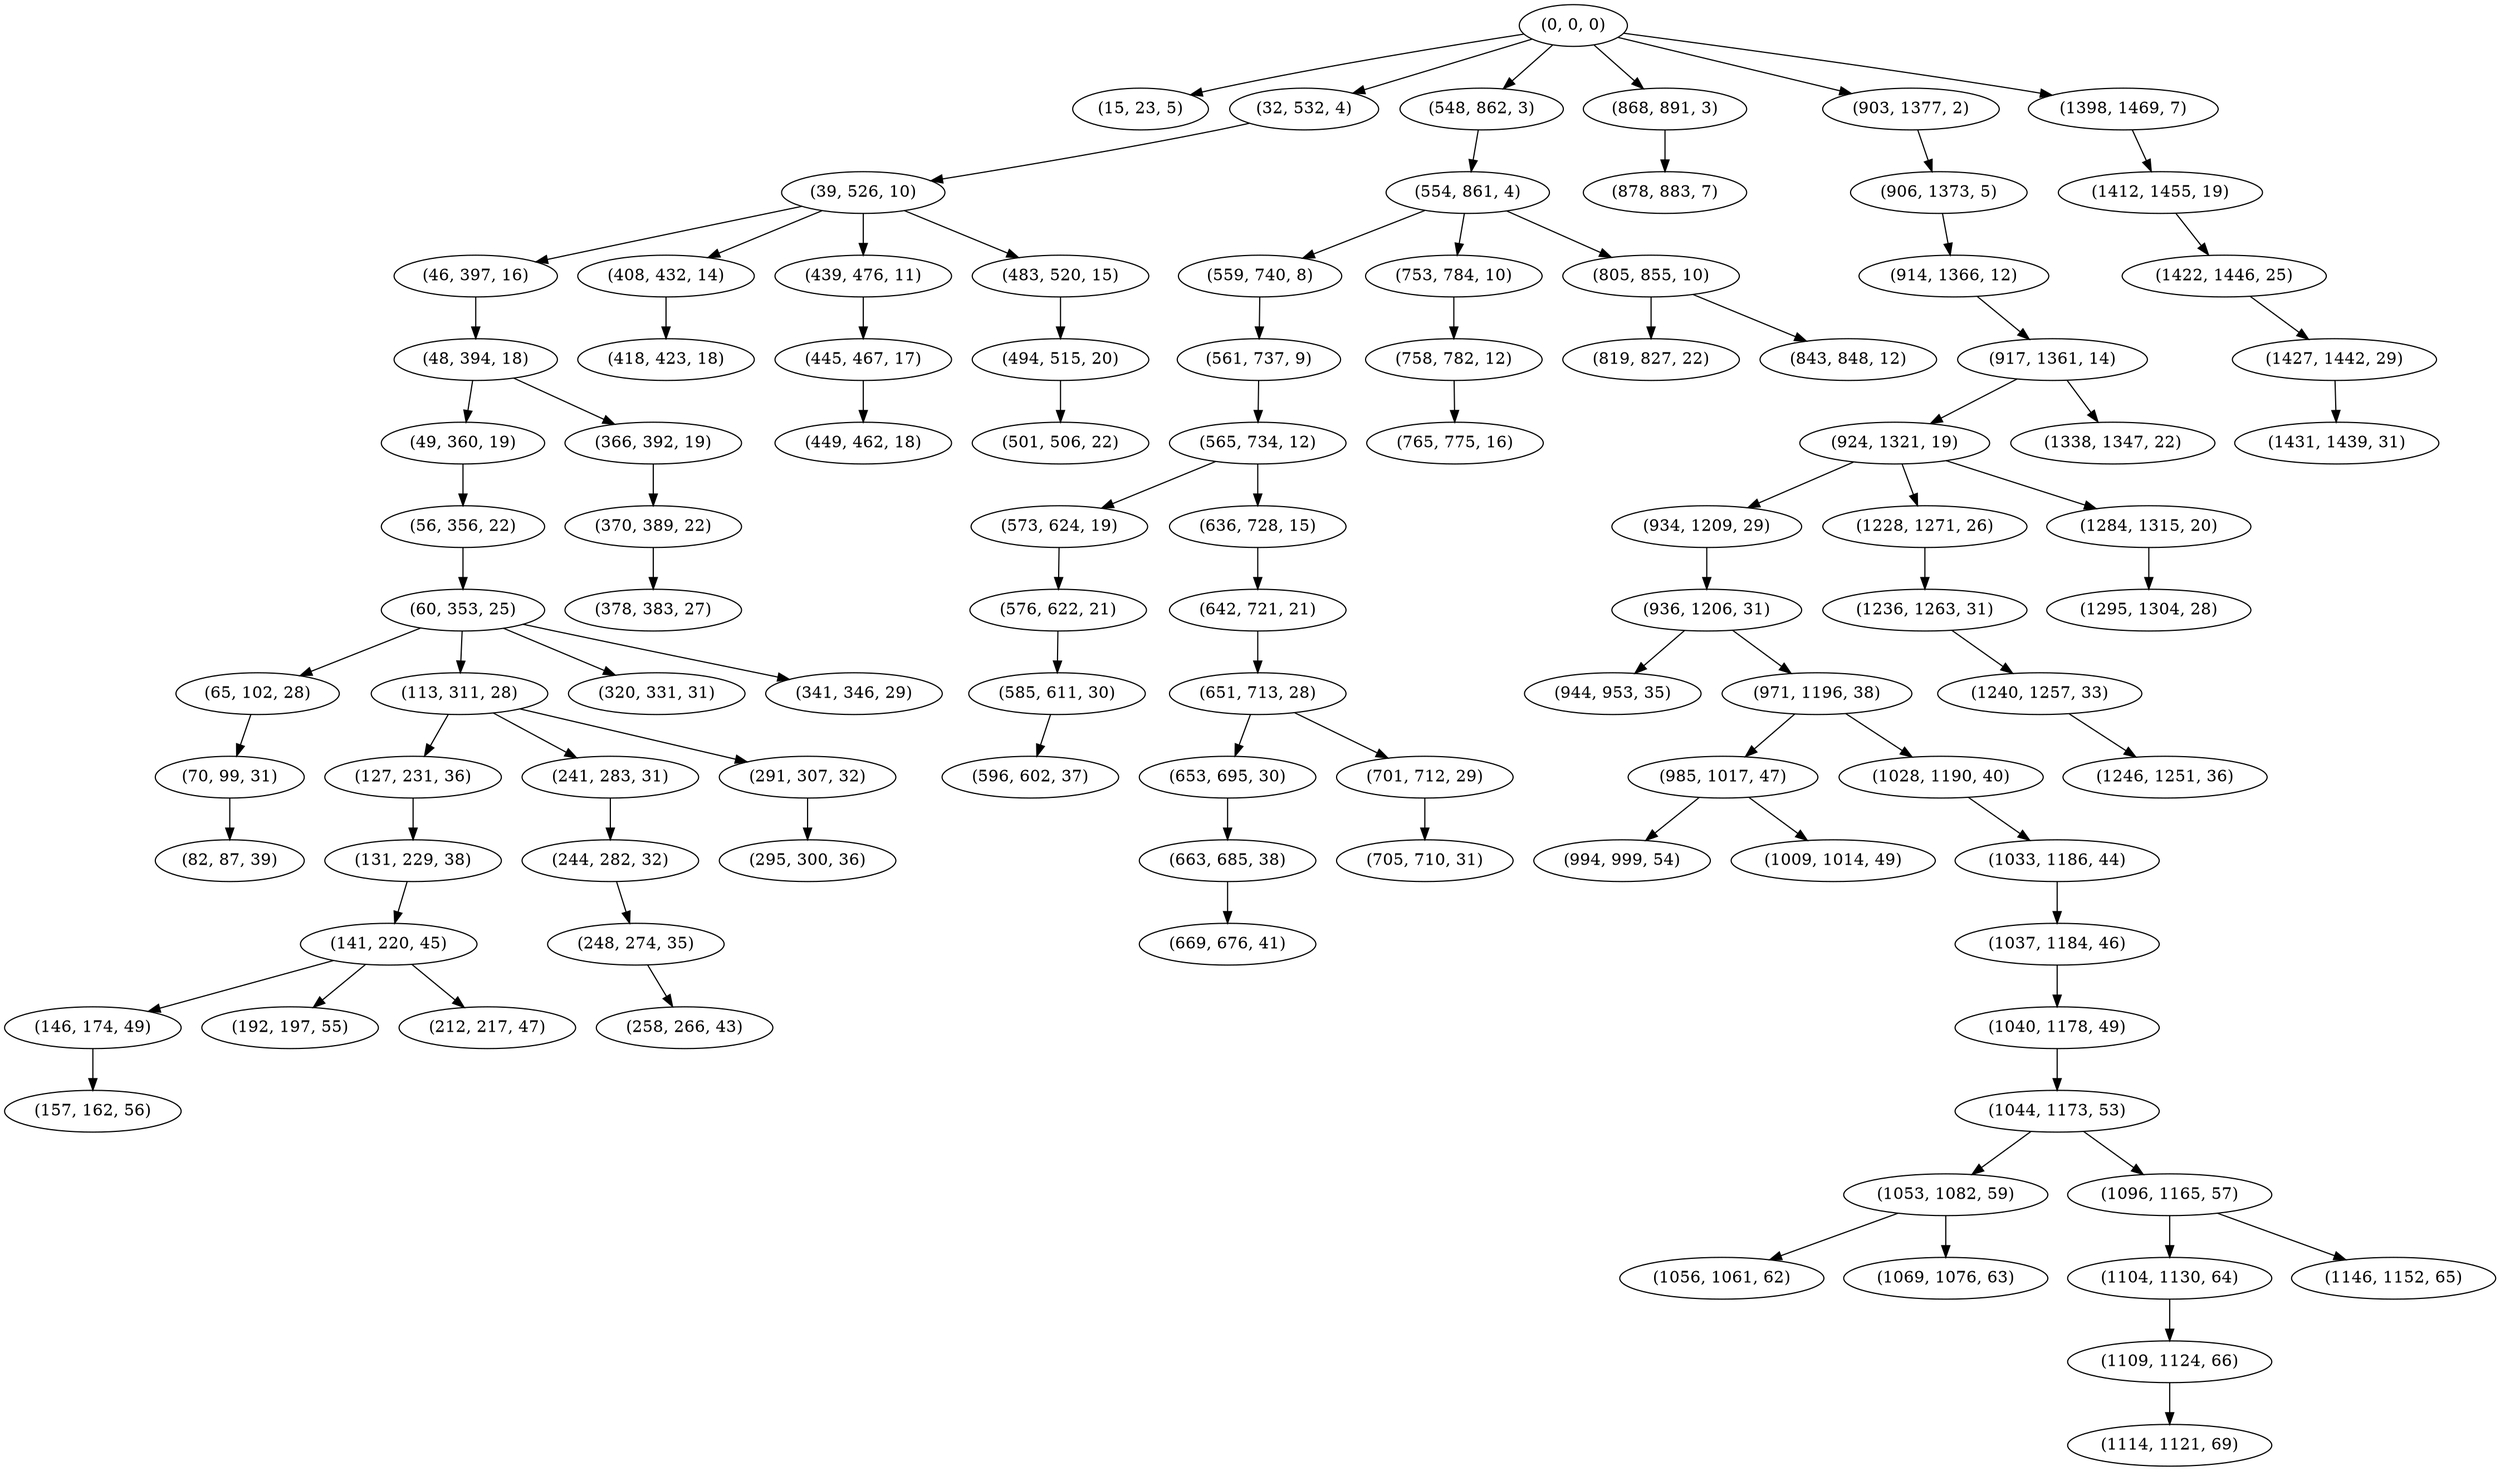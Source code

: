 digraph tree {
    "(0, 0, 0)";
    "(15, 23, 5)";
    "(32, 532, 4)";
    "(39, 526, 10)";
    "(46, 397, 16)";
    "(48, 394, 18)";
    "(49, 360, 19)";
    "(56, 356, 22)";
    "(60, 353, 25)";
    "(65, 102, 28)";
    "(70, 99, 31)";
    "(82, 87, 39)";
    "(113, 311, 28)";
    "(127, 231, 36)";
    "(131, 229, 38)";
    "(141, 220, 45)";
    "(146, 174, 49)";
    "(157, 162, 56)";
    "(192, 197, 55)";
    "(212, 217, 47)";
    "(241, 283, 31)";
    "(244, 282, 32)";
    "(248, 274, 35)";
    "(258, 266, 43)";
    "(291, 307, 32)";
    "(295, 300, 36)";
    "(320, 331, 31)";
    "(341, 346, 29)";
    "(366, 392, 19)";
    "(370, 389, 22)";
    "(378, 383, 27)";
    "(408, 432, 14)";
    "(418, 423, 18)";
    "(439, 476, 11)";
    "(445, 467, 17)";
    "(449, 462, 18)";
    "(483, 520, 15)";
    "(494, 515, 20)";
    "(501, 506, 22)";
    "(548, 862, 3)";
    "(554, 861, 4)";
    "(559, 740, 8)";
    "(561, 737, 9)";
    "(565, 734, 12)";
    "(573, 624, 19)";
    "(576, 622, 21)";
    "(585, 611, 30)";
    "(596, 602, 37)";
    "(636, 728, 15)";
    "(642, 721, 21)";
    "(651, 713, 28)";
    "(653, 695, 30)";
    "(663, 685, 38)";
    "(669, 676, 41)";
    "(701, 712, 29)";
    "(705, 710, 31)";
    "(753, 784, 10)";
    "(758, 782, 12)";
    "(765, 775, 16)";
    "(805, 855, 10)";
    "(819, 827, 22)";
    "(843, 848, 12)";
    "(868, 891, 3)";
    "(878, 883, 7)";
    "(903, 1377, 2)";
    "(906, 1373, 5)";
    "(914, 1366, 12)";
    "(917, 1361, 14)";
    "(924, 1321, 19)";
    "(934, 1209, 29)";
    "(936, 1206, 31)";
    "(944, 953, 35)";
    "(971, 1196, 38)";
    "(985, 1017, 47)";
    "(994, 999, 54)";
    "(1009, 1014, 49)";
    "(1028, 1190, 40)";
    "(1033, 1186, 44)";
    "(1037, 1184, 46)";
    "(1040, 1178, 49)";
    "(1044, 1173, 53)";
    "(1053, 1082, 59)";
    "(1056, 1061, 62)";
    "(1069, 1076, 63)";
    "(1096, 1165, 57)";
    "(1104, 1130, 64)";
    "(1109, 1124, 66)";
    "(1114, 1121, 69)";
    "(1146, 1152, 65)";
    "(1228, 1271, 26)";
    "(1236, 1263, 31)";
    "(1240, 1257, 33)";
    "(1246, 1251, 36)";
    "(1284, 1315, 20)";
    "(1295, 1304, 28)";
    "(1338, 1347, 22)";
    "(1398, 1469, 7)";
    "(1412, 1455, 19)";
    "(1422, 1446, 25)";
    "(1427, 1442, 29)";
    "(1431, 1439, 31)";
    "(0, 0, 0)" -> "(15, 23, 5)";
    "(0, 0, 0)" -> "(32, 532, 4)";
    "(0, 0, 0)" -> "(548, 862, 3)";
    "(0, 0, 0)" -> "(868, 891, 3)";
    "(0, 0, 0)" -> "(903, 1377, 2)";
    "(0, 0, 0)" -> "(1398, 1469, 7)";
    "(32, 532, 4)" -> "(39, 526, 10)";
    "(39, 526, 10)" -> "(46, 397, 16)";
    "(39, 526, 10)" -> "(408, 432, 14)";
    "(39, 526, 10)" -> "(439, 476, 11)";
    "(39, 526, 10)" -> "(483, 520, 15)";
    "(46, 397, 16)" -> "(48, 394, 18)";
    "(48, 394, 18)" -> "(49, 360, 19)";
    "(48, 394, 18)" -> "(366, 392, 19)";
    "(49, 360, 19)" -> "(56, 356, 22)";
    "(56, 356, 22)" -> "(60, 353, 25)";
    "(60, 353, 25)" -> "(65, 102, 28)";
    "(60, 353, 25)" -> "(113, 311, 28)";
    "(60, 353, 25)" -> "(320, 331, 31)";
    "(60, 353, 25)" -> "(341, 346, 29)";
    "(65, 102, 28)" -> "(70, 99, 31)";
    "(70, 99, 31)" -> "(82, 87, 39)";
    "(113, 311, 28)" -> "(127, 231, 36)";
    "(113, 311, 28)" -> "(241, 283, 31)";
    "(113, 311, 28)" -> "(291, 307, 32)";
    "(127, 231, 36)" -> "(131, 229, 38)";
    "(131, 229, 38)" -> "(141, 220, 45)";
    "(141, 220, 45)" -> "(146, 174, 49)";
    "(141, 220, 45)" -> "(192, 197, 55)";
    "(141, 220, 45)" -> "(212, 217, 47)";
    "(146, 174, 49)" -> "(157, 162, 56)";
    "(241, 283, 31)" -> "(244, 282, 32)";
    "(244, 282, 32)" -> "(248, 274, 35)";
    "(248, 274, 35)" -> "(258, 266, 43)";
    "(291, 307, 32)" -> "(295, 300, 36)";
    "(366, 392, 19)" -> "(370, 389, 22)";
    "(370, 389, 22)" -> "(378, 383, 27)";
    "(408, 432, 14)" -> "(418, 423, 18)";
    "(439, 476, 11)" -> "(445, 467, 17)";
    "(445, 467, 17)" -> "(449, 462, 18)";
    "(483, 520, 15)" -> "(494, 515, 20)";
    "(494, 515, 20)" -> "(501, 506, 22)";
    "(548, 862, 3)" -> "(554, 861, 4)";
    "(554, 861, 4)" -> "(559, 740, 8)";
    "(554, 861, 4)" -> "(753, 784, 10)";
    "(554, 861, 4)" -> "(805, 855, 10)";
    "(559, 740, 8)" -> "(561, 737, 9)";
    "(561, 737, 9)" -> "(565, 734, 12)";
    "(565, 734, 12)" -> "(573, 624, 19)";
    "(565, 734, 12)" -> "(636, 728, 15)";
    "(573, 624, 19)" -> "(576, 622, 21)";
    "(576, 622, 21)" -> "(585, 611, 30)";
    "(585, 611, 30)" -> "(596, 602, 37)";
    "(636, 728, 15)" -> "(642, 721, 21)";
    "(642, 721, 21)" -> "(651, 713, 28)";
    "(651, 713, 28)" -> "(653, 695, 30)";
    "(651, 713, 28)" -> "(701, 712, 29)";
    "(653, 695, 30)" -> "(663, 685, 38)";
    "(663, 685, 38)" -> "(669, 676, 41)";
    "(701, 712, 29)" -> "(705, 710, 31)";
    "(753, 784, 10)" -> "(758, 782, 12)";
    "(758, 782, 12)" -> "(765, 775, 16)";
    "(805, 855, 10)" -> "(819, 827, 22)";
    "(805, 855, 10)" -> "(843, 848, 12)";
    "(868, 891, 3)" -> "(878, 883, 7)";
    "(903, 1377, 2)" -> "(906, 1373, 5)";
    "(906, 1373, 5)" -> "(914, 1366, 12)";
    "(914, 1366, 12)" -> "(917, 1361, 14)";
    "(917, 1361, 14)" -> "(924, 1321, 19)";
    "(917, 1361, 14)" -> "(1338, 1347, 22)";
    "(924, 1321, 19)" -> "(934, 1209, 29)";
    "(924, 1321, 19)" -> "(1228, 1271, 26)";
    "(924, 1321, 19)" -> "(1284, 1315, 20)";
    "(934, 1209, 29)" -> "(936, 1206, 31)";
    "(936, 1206, 31)" -> "(944, 953, 35)";
    "(936, 1206, 31)" -> "(971, 1196, 38)";
    "(971, 1196, 38)" -> "(985, 1017, 47)";
    "(971, 1196, 38)" -> "(1028, 1190, 40)";
    "(985, 1017, 47)" -> "(994, 999, 54)";
    "(985, 1017, 47)" -> "(1009, 1014, 49)";
    "(1028, 1190, 40)" -> "(1033, 1186, 44)";
    "(1033, 1186, 44)" -> "(1037, 1184, 46)";
    "(1037, 1184, 46)" -> "(1040, 1178, 49)";
    "(1040, 1178, 49)" -> "(1044, 1173, 53)";
    "(1044, 1173, 53)" -> "(1053, 1082, 59)";
    "(1044, 1173, 53)" -> "(1096, 1165, 57)";
    "(1053, 1082, 59)" -> "(1056, 1061, 62)";
    "(1053, 1082, 59)" -> "(1069, 1076, 63)";
    "(1096, 1165, 57)" -> "(1104, 1130, 64)";
    "(1096, 1165, 57)" -> "(1146, 1152, 65)";
    "(1104, 1130, 64)" -> "(1109, 1124, 66)";
    "(1109, 1124, 66)" -> "(1114, 1121, 69)";
    "(1228, 1271, 26)" -> "(1236, 1263, 31)";
    "(1236, 1263, 31)" -> "(1240, 1257, 33)";
    "(1240, 1257, 33)" -> "(1246, 1251, 36)";
    "(1284, 1315, 20)" -> "(1295, 1304, 28)";
    "(1398, 1469, 7)" -> "(1412, 1455, 19)";
    "(1412, 1455, 19)" -> "(1422, 1446, 25)";
    "(1422, 1446, 25)" -> "(1427, 1442, 29)";
    "(1427, 1442, 29)" -> "(1431, 1439, 31)";
}
